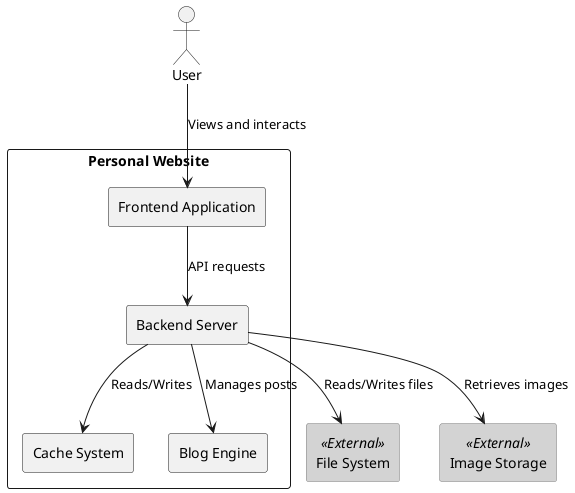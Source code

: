 @startuml Personal Website Context Diagram

!define RECTANGLE class

skinparam rectangle {
    BackgroundColor<<External>> LightGray
    BorderColor<<External>> Gray
}

actor "User" as user
rectangle "Personal Website" as website {
    rectangle "Frontend Application" as frontend
    rectangle "Backend Server" as backend
    rectangle "Cache System" as cache
    rectangle "Blog Engine" as blog
}

rectangle "File System" as fs <<External>>
rectangle "Image Storage" as storage <<External>>

user --> frontend : Views and interacts
frontend --> backend : API requests
backend --> cache : Reads/Writes
backend --> blog : Manages posts
backend --> fs : Reads/Writes files
backend --> storage : Retrieves images

@enduml
